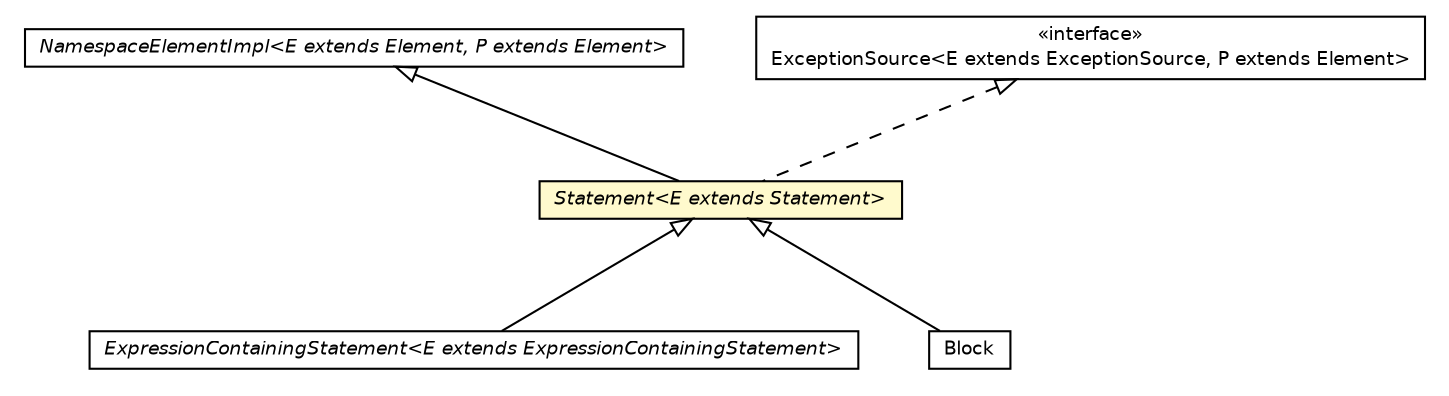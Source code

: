 #!/usr/local/bin/dot
#
# Class diagram 
# Generated by UMLGraph version 5.2 (http://www.umlgraph.org/)
#

digraph G {
	edge [fontname="Helvetica",fontsize=10,labelfontname="Helvetica",labelfontsize=10];
	node [fontname="Helvetica",fontsize=10,shape=plaintext];
	nodesep=0.25;
	ranksep=0.5;
	// chameleon.core.namespace.NamespaceElementImpl<E extends chameleon.core.element.Element, P extends chameleon.core.element.Element>
	c22796 [label=<<table title="chameleon.core.namespace.NamespaceElementImpl" border="0" cellborder="1" cellspacing="0" cellpadding="2" port="p" href="../namespace/NamespaceElementImpl.html">
		<tr><td><table border="0" cellspacing="0" cellpadding="1">
<tr><td align="center" balign="center"><font face="Helvetica-Oblique"> NamespaceElementImpl&lt;E extends Element, P extends Element&gt; </font></td></tr>
		</table></td></tr>
		</table>>, fontname="Helvetica", fontcolor="black", fontsize=9.0];
	// chameleon.core.statement.Statement<E extends chameleon.core.statement.Statement>
	c22831 [label=<<table title="chameleon.core.statement.Statement" border="0" cellborder="1" cellspacing="0" cellpadding="2" port="p" bgcolor="lemonChiffon" href="./Statement.html">
		<tr><td><table border="0" cellspacing="0" cellpadding="1">
<tr><td align="center" balign="center"><font face="Helvetica-Oblique"> Statement&lt;E extends Statement&gt; </font></td></tr>
		</table></td></tr>
		</table>>, fontname="Helvetica", fontcolor="black", fontsize=9.0];
	// chameleon.core.statement.ExpressionContainingStatement<E extends chameleon.core.statement.ExpressionContainingStatement>
	c22832 [label=<<table title="chameleon.core.statement.ExpressionContainingStatement" border="0" cellborder="1" cellspacing="0" cellpadding="2" port="p" href="./ExpressionContainingStatement.html">
		<tr><td><table border="0" cellspacing="0" cellpadding="1">
<tr><td align="center" balign="center"><font face="Helvetica-Oblique"> ExpressionContainingStatement&lt;E extends ExpressionContainingStatement&gt; </font></td></tr>
		</table></td></tr>
		</table>>, fontname="Helvetica", fontcolor="black", fontsize=9.0];
	// chameleon.core.statement.ExceptionSource<E extends chameleon.core.statement.ExceptionSource, P extends chameleon.core.element.Element>
	c22833 [label=<<table title="chameleon.core.statement.ExceptionSource" border="0" cellborder="1" cellspacing="0" cellpadding="2" port="p" href="./ExceptionSource.html">
		<tr><td><table border="0" cellspacing="0" cellpadding="1">
<tr><td align="center" balign="center"> &#171;interface&#187; </td></tr>
<tr><td align="center" balign="center"> ExceptionSource&lt;E extends ExceptionSource, P extends Element&gt; </td></tr>
		</table></td></tr>
		</table>>, fontname="Helvetica", fontcolor="black", fontsize=9.0];
	// chameleon.core.statement.Block
	c22836 [label=<<table title="chameleon.core.statement.Block" border="0" cellborder="1" cellspacing="0" cellpadding="2" port="p" href="./Block.html">
		<tr><td><table border="0" cellspacing="0" cellpadding="1">
<tr><td align="center" balign="center"> Block </td></tr>
		</table></td></tr>
		</table>>, fontname="Helvetica", fontcolor="black", fontsize=9.0];
	//chameleon.core.statement.Statement<E extends chameleon.core.statement.Statement> extends chameleon.core.namespace.NamespaceElementImpl<E, chameleon.core.element.Element>
	c22796:p -> c22831:p [dir=back,arrowtail=empty];
	//chameleon.core.statement.Statement<E extends chameleon.core.statement.Statement> implements chameleon.core.statement.ExceptionSource<E extends chameleon.core.statement.ExceptionSource, P extends chameleon.core.element.Element>
	c22833:p -> c22831:p [dir=back,arrowtail=empty,style=dashed];
	//chameleon.core.statement.ExpressionContainingStatement<E extends chameleon.core.statement.ExpressionContainingStatement> extends chameleon.core.statement.Statement<E>
	c22831:p -> c22832:p [dir=back,arrowtail=empty];
	//chameleon.core.statement.Block extends chameleon.core.statement.Statement<chameleon.core.statement.Block>
	c22831:p -> c22836:p [dir=back,arrowtail=empty];
}

